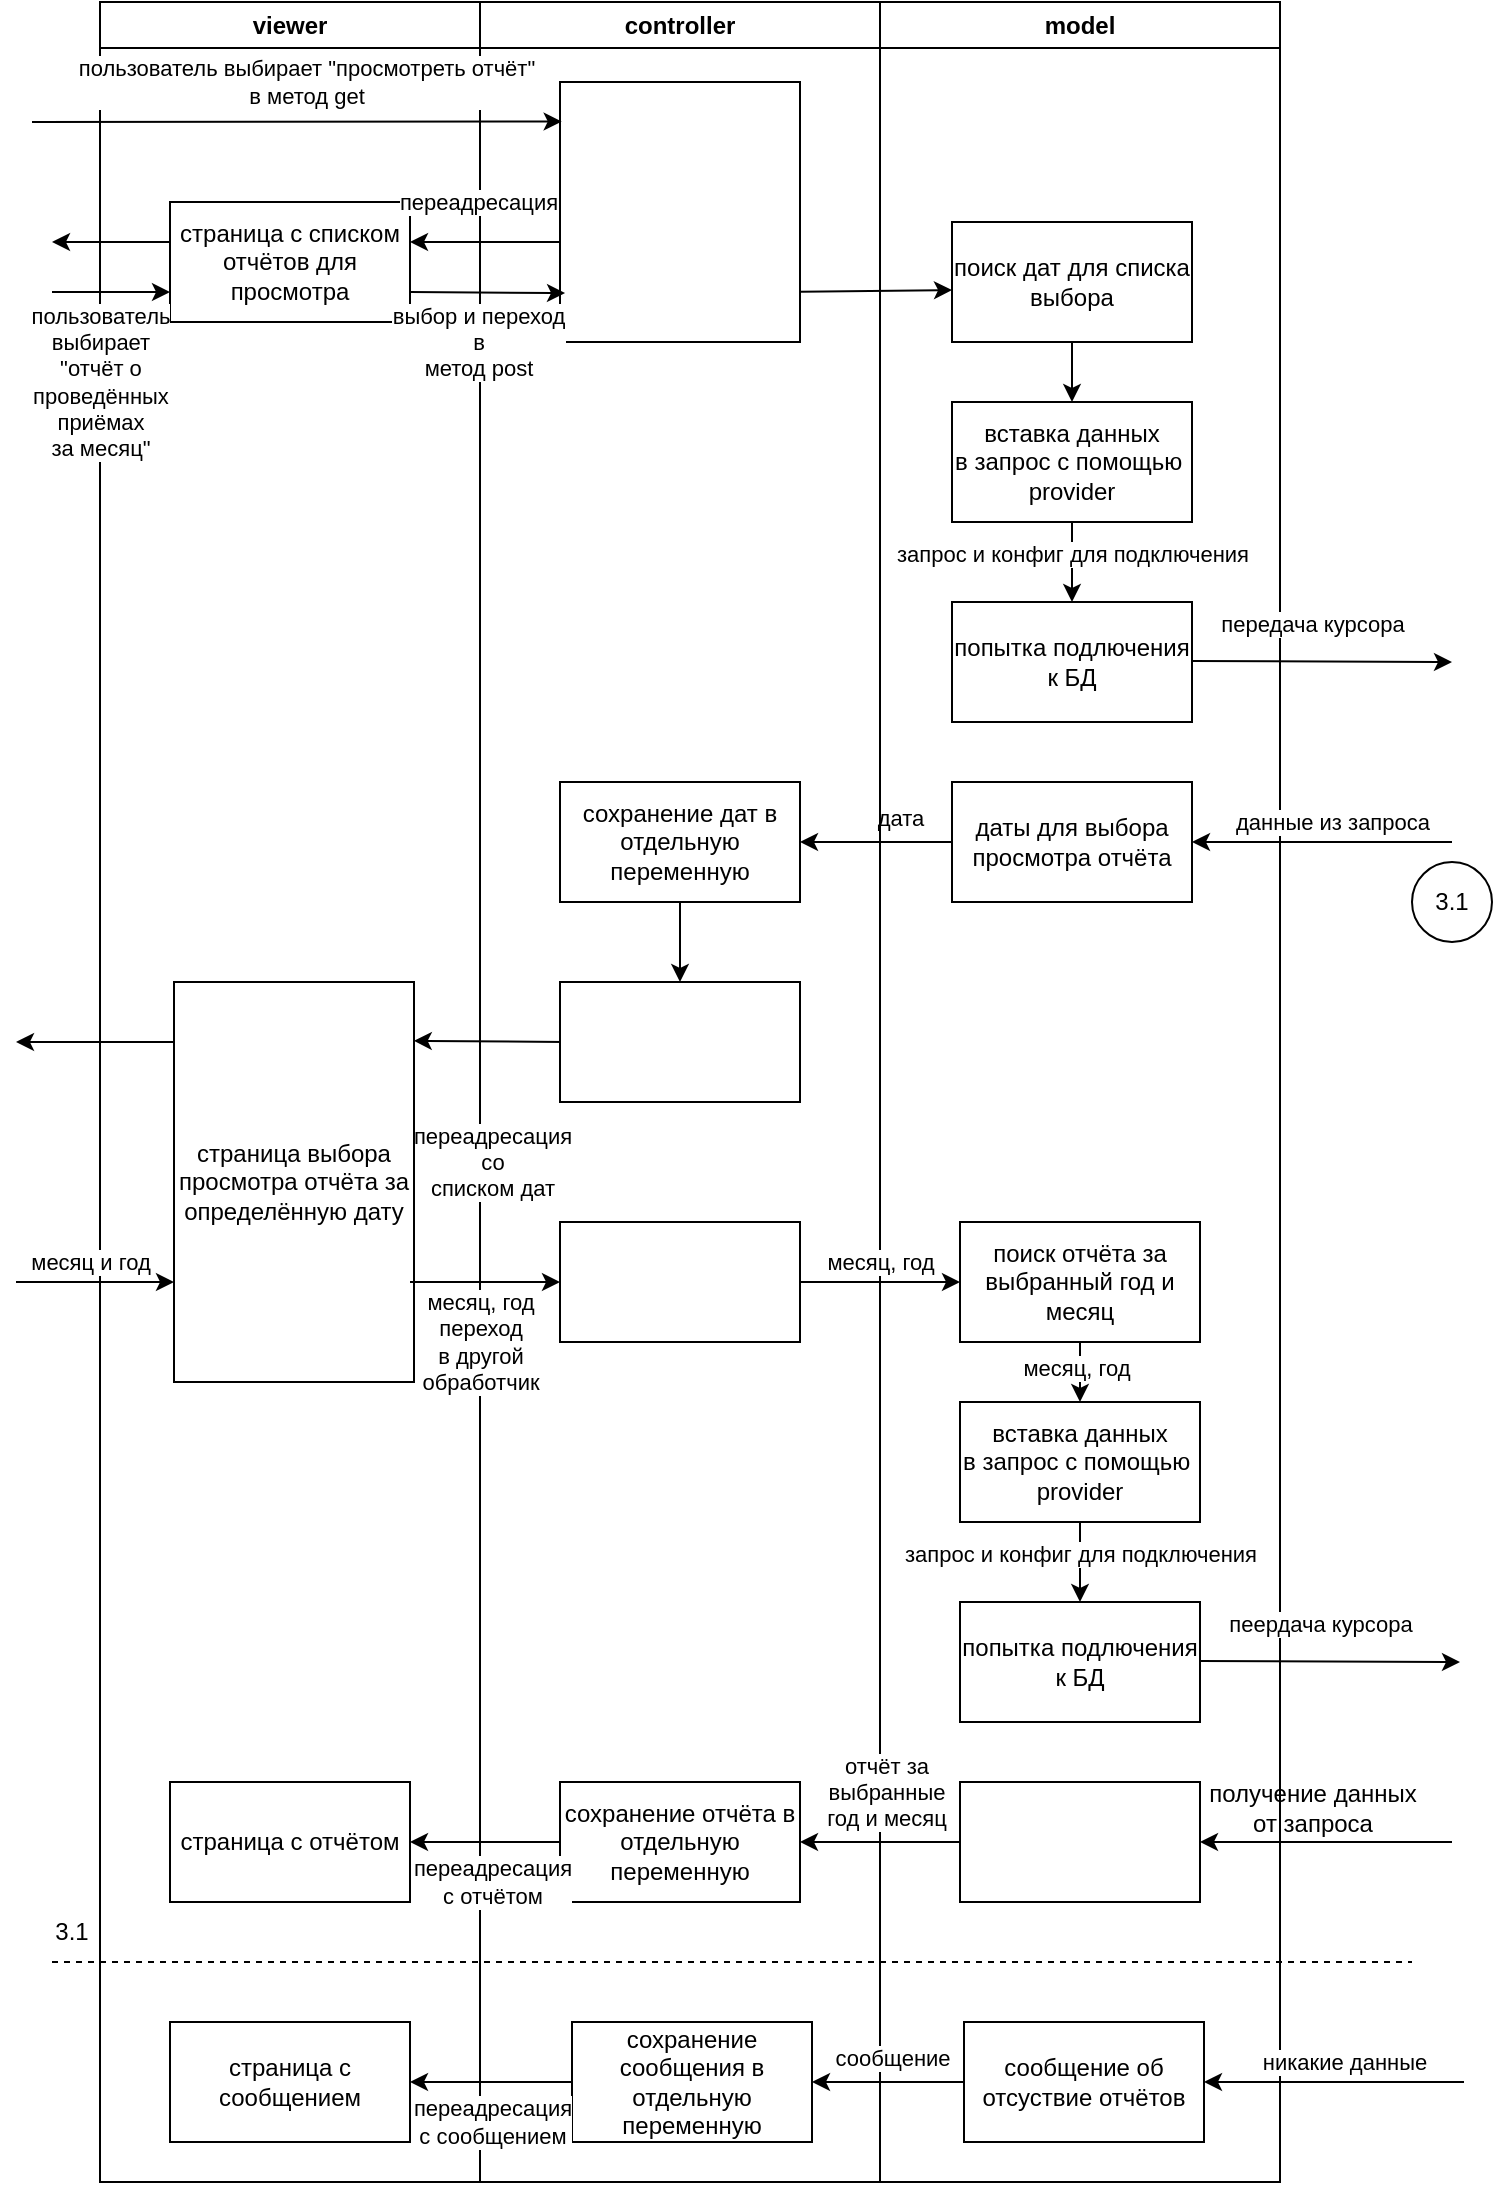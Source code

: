 <mxfile version="24.7.17">
  <diagram name="Страница — 1" id="LdLTfj-lvgIok6_mSB-F">
    <mxGraphModel dx="1290" dy="621" grid="1" gridSize="10" guides="1" tooltips="1" connect="1" arrows="1" fold="1" page="1" pageScale="1" pageWidth="827" pageHeight="1169" math="0" shadow="0">
      <root>
        <mxCell id="0" />
        <mxCell id="1" parent="0" />
        <mxCell id="dShI-NDeYbhsRi0nDRg--1" value="controller" style="swimlane;whiteSpace=wrap;html=1;" vertex="1" parent="1">
          <mxGeometry x="294" y="60" width="200" height="1090" as="geometry" />
        </mxCell>
        <mxCell id="dShI-NDeYbhsRi0nDRg--2" value="viewer" style="swimlane;whiteSpace=wrap;html=1;" vertex="1" parent="dShI-NDeYbhsRi0nDRg--1">
          <mxGeometry x="-190" width="190" height="1090" as="geometry" />
        </mxCell>
        <mxCell id="dShI-NDeYbhsRi0nDRg--3" value="страница с списком отчётов для просмотра" style="rounded=0;whiteSpace=wrap;html=1;" vertex="1" parent="dShI-NDeYbhsRi0nDRg--2">
          <mxGeometry x="35" y="100" width="120" height="60" as="geometry" />
        </mxCell>
        <mxCell id="dShI-NDeYbhsRi0nDRg--4" value="" style="endArrow=classic;html=1;rounded=0;entryX=1;entryY=0.5;entryDx=0;entryDy=0;" edge="1" parent="dShI-NDeYbhsRi0nDRg--2">
          <mxGeometry width="50" height="50" relative="1" as="geometry">
            <mxPoint x="236" y="120" as="sourcePoint" />
            <mxPoint x="155" y="120" as="targetPoint" />
          </mxGeometry>
        </mxCell>
        <mxCell id="dShI-NDeYbhsRi0nDRg--5" value="переадресация" style="edgeLabel;html=1;align=center;verticalAlign=middle;resizable=0;points=[];" vertex="1" connectable="0" parent="dShI-NDeYbhsRi0nDRg--4">
          <mxGeometry x="-0.14" y="2" relative="1" as="geometry">
            <mxPoint x="-12" y="-22" as="offset" />
          </mxGeometry>
        </mxCell>
        <mxCell id="dShI-NDeYbhsRi0nDRg--6" value="" style="endArrow=classic;html=1;rounded=0;" edge="1" parent="dShI-NDeYbhsRi0nDRg--2">
          <mxGeometry width="50" height="50" relative="1" as="geometry">
            <mxPoint x="35" y="120" as="sourcePoint" />
            <mxPoint x="-24" y="120" as="targetPoint" />
          </mxGeometry>
        </mxCell>
        <mxCell id="dShI-NDeYbhsRi0nDRg--16" value="" style="endArrow=classic;html=1;rounded=0;exitX=0;exitY=0.5;exitDx=0;exitDy=0;entryX=0.999;entryY=0.147;entryDx=0;entryDy=0;entryPerimeter=0;" edge="1" parent="dShI-NDeYbhsRi0nDRg--2" target="dShI-NDeYbhsRi0nDRg--7">
          <mxGeometry width="50" height="50" relative="1" as="geometry">
            <mxPoint x="232" y="520" as="sourcePoint" />
            <mxPoint x="158" y="518" as="targetPoint" />
          </mxGeometry>
        </mxCell>
        <mxCell id="dShI-NDeYbhsRi0nDRg--17" value="переадресация &lt;br&gt;со &lt;br&gt;списком дат" style="edgeLabel;html=1;align=center;verticalAlign=middle;resizable=0;points=[];" vertex="1" connectable="0" parent="dShI-NDeYbhsRi0nDRg--16">
          <mxGeometry x="0.327" y="-2" relative="1" as="geometry">
            <mxPoint x="14" y="62" as="offset" />
          </mxGeometry>
        </mxCell>
        <mxCell id="dShI-NDeYbhsRi0nDRg--7" value="страница выбора просмотра отчёта за определённую дату" style="rounded=0;whiteSpace=wrap;html=1;" vertex="1" parent="dShI-NDeYbhsRi0nDRg--2">
          <mxGeometry x="37" y="490" width="120" height="200" as="geometry" />
        </mxCell>
        <mxCell id="dShI-NDeYbhsRi0nDRg--8" value="" style="endArrow=classic;html=1;rounded=0;" edge="1" parent="dShI-NDeYbhsRi0nDRg--2">
          <mxGeometry width="50" height="50" relative="1" as="geometry">
            <mxPoint x="37" y="520" as="sourcePoint" />
            <mxPoint x="-42" y="520" as="targetPoint" />
          </mxGeometry>
        </mxCell>
        <mxCell id="dShI-NDeYbhsRi0nDRg--86" value="" style="endArrow=classic;html=1;rounded=0;entryX=0;entryY=0.75;entryDx=0;entryDy=0;" edge="1" parent="dShI-NDeYbhsRi0nDRg--2" target="dShI-NDeYbhsRi0nDRg--7">
          <mxGeometry width="50" height="50" relative="1" as="geometry">
            <mxPoint x="-42" y="640" as="sourcePoint" />
            <mxPoint x="268" y="690" as="targetPoint" />
          </mxGeometry>
        </mxCell>
        <mxCell id="dShI-NDeYbhsRi0nDRg--87" value="месяц и год" style="edgeLabel;html=1;align=center;verticalAlign=middle;resizable=0;points=[];" vertex="1" connectable="0" parent="dShI-NDeYbhsRi0nDRg--86">
          <mxGeometry x="-0.38" relative="1" as="geometry">
            <mxPoint x="12" y="-10" as="offset" />
          </mxGeometry>
        </mxCell>
        <mxCell id="dShI-NDeYbhsRi0nDRg--125" value="страница с отчётом" style="rounded=0;whiteSpace=wrap;html=1;" vertex="1" parent="dShI-NDeYbhsRi0nDRg--2">
          <mxGeometry x="35" y="890" width="120" height="60" as="geometry" />
        </mxCell>
        <mxCell id="dShI-NDeYbhsRi0nDRg--137" value="страница с сообщением" style="rounded=0;whiteSpace=wrap;html=1;" vertex="1" parent="dShI-NDeYbhsRi0nDRg--2">
          <mxGeometry x="35" y="1010" width="120" height="60" as="geometry" />
        </mxCell>
        <mxCell id="dShI-NDeYbhsRi0nDRg--18" value="" style="endArrow=classic;html=1;rounded=0;exitX=0.5;exitY=1;exitDx=0;exitDy=0;" edge="1" parent="dShI-NDeYbhsRi0nDRg--1" source="dShI-NDeYbhsRi0nDRg--15">
          <mxGeometry width="50" height="50" relative="1" as="geometry">
            <mxPoint x="126" y="730" as="sourcePoint" />
            <mxPoint x="100" y="490" as="targetPoint" />
          </mxGeometry>
        </mxCell>
        <mxCell id="dShI-NDeYbhsRi0nDRg--20" value="" style="rounded=0;whiteSpace=wrap;html=1;" vertex="1" parent="dShI-NDeYbhsRi0nDRg--1">
          <mxGeometry x="40" y="40" width="120" height="130" as="geometry" />
        </mxCell>
        <mxCell id="dShI-NDeYbhsRi0nDRg--21" value="" style="endArrow=classic;html=1;rounded=0;exitX=1;exitY=0.75;exitDx=0;exitDy=0;entryX=0.021;entryY=0.812;entryDx=0;entryDy=0;entryPerimeter=0;" edge="1" parent="dShI-NDeYbhsRi0nDRg--1" source="dShI-NDeYbhsRi0nDRg--3" target="dShI-NDeYbhsRi0nDRg--20">
          <mxGeometry width="50" height="50" relative="1" as="geometry">
            <mxPoint x="76" y="200" as="sourcePoint" />
            <mxPoint x="46" y="145" as="targetPoint" />
          </mxGeometry>
        </mxCell>
        <mxCell id="dShI-NDeYbhsRi0nDRg--22" value="выбор и переход &lt;br&gt;в &lt;br&gt;метод post" style="edgeLabel;html=1;align=center;verticalAlign=middle;resizable=0;points=[];" vertex="1" connectable="0" parent="dShI-NDeYbhsRi0nDRg--21">
          <mxGeometry x="-0.54" y="-1" relative="1" as="geometry">
            <mxPoint x="16" y="24" as="offset" />
          </mxGeometry>
        </mxCell>
        <mxCell id="dShI-NDeYbhsRi0nDRg--84" value="" style="endArrow=classic;html=1;rounded=0;exitX=0;exitY=0.5;exitDx=0;exitDy=0;entryX=1;entryY=0.5;entryDx=0;entryDy=0;" edge="1" parent="dShI-NDeYbhsRi0nDRg--1" target="dShI-NDeYbhsRi0nDRg--15">
          <mxGeometry width="50" height="50" relative="1" as="geometry">
            <mxPoint x="236" y="420" as="sourcePoint" />
            <mxPoint x="176" y="370" as="targetPoint" />
          </mxGeometry>
        </mxCell>
        <mxCell id="dShI-NDeYbhsRi0nDRg--85" value="дата" style="edgeLabel;html=1;align=center;verticalAlign=middle;resizable=0;points=[];" vertex="1" connectable="0" parent="dShI-NDeYbhsRi0nDRg--84">
          <mxGeometry x="0.324" relative="1" as="geometry">
            <mxPoint x="24" y="-12" as="offset" />
          </mxGeometry>
        </mxCell>
        <mxCell id="dShI-NDeYbhsRi0nDRg--15" value="сохранение дат в отдельную переменную" style="rounded=0;whiteSpace=wrap;html=1;" vertex="1" parent="dShI-NDeYbhsRi0nDRg--1">
          <mxGeometry x="40" y="390" width="120" height="60" as="geometry" />
        </mxCell>
        <mxCell id="dShI-NDeYbhsRi0nDRg--106" value="" style="rounded=0;whiteSpace=wrap;html=1;" vertex="1" parent="dShI-NDeYbhsRi0nDRg--1">
          <mxGeometry x="40" y="490" width="120" height="60" as="geometry" />
        </mxCell>
        <mxCell id="dShI-NDeYbhsRi0nDRg--9" value="" style="endArrow=classic;html=1;rounded=0;entryX=0;entryY=0.5;entryDx=0;entryDy=0;" edge="1" parent="dShI-NDeYbhsRi0nDRg--1" target="dShI-NDeYbhsRi0nDRg--107">
          <mxGeometry width="50" height="50" relative="1" as="geometry">
            <mxPoint x="-35" y="640" as="sourcePoint" />
            <mxPoint x="36" y="640" as="targetPoint" />
          </mxGeometry>
        </mxCell>
        <mxCell id="dShI-NDeYbhsRi0nDRg--10" value="месяц, год &lt;br&gt;переход&lt;br&gt;в другой &lt;br&gt;обработчик" style="edgeLabel;html=1;align=center;verticalAlign=middle;resizable=0;points=[];" vertex="1" connectable="0" parent="dShI-NDeYbhsRi0nDRg--9">
          <mxGeometry x="-0.095" y="1" relative="1" as="geometry">
            <mxPoint x="1" y="31" as="offset" />
          </mxGeometry>
        </mxCell>
        <mxCell id="dShI-NDeYbhsRi0nDRg--107" value="" style="rounded=0;whiteSpace=wrap;html=1;" vertex="1" parent="dShI-NDeYbhsRi0nDRg--1">
          <mxGeometry x="40" y="610" width="120" height="60" as="geometry" />
        </mxCell>
        <mxCell id="dShI-NDeYbhsRi0nDRg--122" value="сохранение отчёта в отдельную переменную" style="rounded=0;whiteSpace=wrap;html=1;" vertex="1" parent="dShI-NDeYbhsRi0nDRg--1">
          <mxGeometry x="40" y="890" width="120" height="60" as="geometry" />
        </mxCell>
        <mxCell id="dShI-NDeYbhsRi0nDRg--126" value="" style="endArrow=classic;html=1;rounded=0;entryX=1;entryY=0.5;entryDx=0;entryDy=0;" edge="1" parent="dShI-NDeYbhsRi0nDRg--1" source="dShI-NDeYbhsRi0nDRg--122" target="dShI-NDeYbhsRi0nDRg--125">
          <mxGeometry width="50" height="50" relative="1" as="geometry">
            <mxPoint x="166" y="970" as="sourcePoint" />
            <mxPoint x="216" y="920" as="targetPoint" />
          </mxGeometry>
        </mxCell>
        <mxCell id="dShI-NDeYbhsRi0nDRg--127" value="переадресация &lt;br&gt;с отчётом" style="edgeLabel;html=1;align=center;verticalAlign=middle;resizable=0;points=[];" vertex="1" connectable="0" parent="dShI-NDeYbhsRi0nDRg--126">
          <mxGeometry x="-0.353" relative="1" as="geometry">
            <mxPoint x="-10" y="20" as="offset" />
          </mxGeometry>
        </mxCell>
        <mxCell id="dShI-NDeYbhsRi0nDRg--31" value="model" style="swimlane;whiteSpace=wrap;html=1;" vertex="1" parent="1">
          <mxGeometry x="494" y="60" width="200" height="1090" as="geometry" />
        </mxCell>
        <mxCell id="dShI-NDeYbhsRi0nDRg--32" style="edgeStyle=orthogonalEdgeStyle;rounded=0;orthogonalLoop=1;jettySize=auto;html=1;exitX=0.5;exitY=1;exitDx=0;exitDy=0;entryX=0.5;entryY=0;entryDx=0;entryDy=0;" edge="1" parent="dShI-NDeYbhsRi0nDRg--31" source="dShI-NDeYbhsRi0nDRg--33" target="dShI-NDeYbhsRi0nDRg--34">
          <mxGeometry relative="1" as="geometry" />
        </mxCell>
        <mxCell id="dShI-NDeYbhsRi0nDRg--33" value="поиск дат для списка выбора" style="rounded=0;whiteSpace=wrap;html=1;" vertex="1" parent="dShI-NDeYbhsRi0nDRg--31">
          <mxGeometry x="36" y="110" width="120" height="60" as="geometry" />
        </mxCell>
        <mxCell id="dShI-NDeYbhsRi0nDRg--34" value="вставка данных&lt;br&gt;в запрос с помощью&amp;nbsp;&lt;br&gt;provider" style="rounded=0;whiteSpace=wrap;html=1;" vertex="1" parent="dShI-NDeYbhsRi0nDRg--31">
          <mxGeometry x="36" y="200" width="120" height="60" as="geometry" />
        </mxCell>
        <mxCell id="dShI-NDeYbhsRi0nDRg--35" value="попытка подлючения&lt;br&gt;к БД" style="rounded=0;whiteSpace=wrap;html=1;" vertex="1" parent="dShI-NDeYbhsRi0nDRg--31">
          <mxGeometry x="36" y="300" width="120" height="60" as="geometry" />
        </mxCell>
        <mxCell id="dShI-NDeYbhsRi0nDRg--36" value="" style="endArrow=classic;html=1;rounded=0;exitX=0.5;exitY=1;exitDx=0;exitDy=0;" edge="1" parent="dShI-NDeYbhsRi0nDRg--31" source="dShI-NDeYbhsRi0nDRg--34" target="dShI-NDeYbhsRi0nDRg--35">
          <mxGeometry width="50" height="50" relative="1" as="geometry">
            <mxPoint x="-134" y="230" as="sourcePoint" />
            <mxPoint x="-84" y="180" as="targetPoint" />
          </mxGeometry>
        </mxCell>
        <mxCell id="dShI-NDeYbhsRi0nDRg--37" value="запрос и конфиг для подключения" style="edgeLabel;html=1;align=center;verticalAlign=middle;resizable=0;points=[];" vertex="1" connectable="0" parent="dShI-NDeYbhsRi0nDRg--36">
          <mxGeometry x="-0.133" relative="1" as="geometry">
            <mxPoint y="-2" as="offset" />
          </mxGeometry>
        </mxCell>
        <mxCell id="dShI-NDeYbhsRi0nDRg--38" value="" style="endArrow=classic;html=1;rounded=0;" edge="1" parent="dShI-NDeYbhsRi0nDRg--31">
          <mxGeometry width="50" height="50" relative="1" as="geometry">
            <mxPoint x="156" y="329.5" as="sourcePoint" />
            <mxPoint x="286" y="330" as="targetPoint" />
          </mxGeometry>
        </mxCell>
        <mxCell id="dShI-NDeYbhsRi0nDRg--39" value="передача курсора" style="edgeLabel;html=1;align=center;verticalAlign=middle;resizable=0;points=[];" vertex="1" connectable="0" parent="dShI-NDeYbhsRi0nDRg--38">
          <mxGeometry x="0.262" y="1" relative="1" as="geometry">
            <mxPoint x="-22" y="-18" as="offset" />
          </mxGeometry>
        </mxCell>
        <mxCell id="dShI-NDeYbhsRi0nDRg--40" value="" style="endArrow=classic;html=1;rounded=0;exitX=1.002;exitY=0.807;exitDx=0;exitDy=0;exitPerimeter=0;" edge="1" parent="dShI-NDeYbhsRi0nDRg--31" source="dShI-NDeYbhsRi0nDRg--20">
          <mxGeometry width="50" height="50" relative="1" as="geometry">
            <mxPoint x="-64" y="144" as="sourcePoint" />
            <mxPoint x="36" y="144" as="targetPoint" />
          </mxGeometry>
        </mxCell>
        <mxCell id="dShI-NDeYbhsRi0nDRg--41" value="даты для выбора просмотра отчёта" style="rounded=0;whiteSpace=wrap;html=1;" vertex="1" parent="dShI-NDeYbhsRi0nDRg--31">
          <mxGeometry x="36" y="390" width="120" height="60" as="geometry" />
        </mxCell>
        <mxCell id="dShI-NDeYbhsRi0nDRg--108" value="поиск отчёта за выбранный год и месяц" style="rounded=0;whiteSpace=wrap;html=1;" vertex="1" parent="dShI-NDeYbhsRi0nDRg--31">
          <mxGeometry x="40" y="610" width="120" height="60" as="geometry" />
        </mxCell>
        <mxCell id="dShI-NDeYbhsRi0nDRg--110" value="вставка данных&lt;br&gt;в запрос с помощью&amp;nbsp;&lt;br&gt;provider" style="rounded=0;whiteSpace=wrap;html=1;" vertex="1" parent="dShI-NDeYbhsRi0nDRg--31">
          <mxGeometry x="40" y="700" width="120" height="60" as="geometry" />
        </mxCell>
        <mxCell id="dShI-NDeYbhsRi0nDRg--111" value="попытка подлючения&lt;br&gt;к БД" style="rounded=0;whiteSpace=wrap;html=1;" vertex="1" parent="dShI-NDeYbhsRi0nDRg--31">
          <mxGeometry x="40" y="800" width="120" height="60" as="geometry" />
        </mxCell>
        <mxCell id="dShI-NDeYbhsRi0nDRg--112" value="" style="endArrow=classic;html=1;rounded=0;exitX=0.5;exitY=1;exitDx=0;exitDy=0;" edge="1" parent="dShI-NDeYbhsRi0nDRg--31" source="dShI-NDeYbhsRi0nDRg--110" target="dShI-NDeYbhsRi0nDRg--111">
          <mxGeometry width="50" height="50" relative="1" as="geometry">
            <mxPoint x="-130" y="730" as="sourcePoint" />
            <mxPoint x="-80" y="680" as="targetPoint" />
          </mxGeometry>
        </mxCell>
        <mxCell id="dShI-NDeYbhsRi0nDRg--113" value="запрос и конфиг для подключения" style="edgeLabel;html=1;align=center;verticalAlign=middle;resizable=0;points=[];" vertex="1" connectable="0" parent="dShI-NDeYbhsRi0nDRg--112">
          <mxGeometry x="-0.133" relative="1" as="geometry">
            <mxPoint y="-2" as="offset" />
          </mxGeometry>
        </mxCell>
        <mxCell id="dShI-NDeYbhsRi0nDRg--114" value="" style="endArrow=classic;html=1;rounded=0;" edge="1" parent="dShI-NDeYbhsRi0nDRg--31">
          <mxGeometry width="50" height="50" relative="1" as="geometry">
            <mxPoint x="160" y="829.5" as="sourcePoint" />
            <mxPoint x="290" y="830" as="targetPoint" />
          </mxGeometry>
        </mxCell>
        <mxCell id="dShI-NDeYbhsRi0nDRg--115" value="пеердача курсора" style="edgeLabel;html=1;align=center;verticalAlign=middle;resizable=0;points=[];" vertex="1" connectable="0" parent="dShI-NDeYbhsRi0nDRg--114">
          <mxGeometry x="0.262" y="1" relative="1" as="geometry">
            <mxPoint x="-22" y="-18" as="offset" />
          </mxGeometry>
        </mxCell>
        <mxCell id="dShI-NDeYbhsRi0nDRg--116" value="" style="endArrow=classic;html=1;rounded=0;exitX=0.5;exitY=1;exitDx=0;exitDy=0;" edge="1" parent="dShI-NDeYbhsRi0nDRg--31" source="dShI-NDeYbhsRi0nDRg--108" target="dShI-NDeYbhsRi0nDRg--110">
          <mxGeometry width="50" height="50" relative="1" as="geometry">
            <mxPoint x="-34" y="760" as="sourcePoint" />
            <mxPoint x="16" y="710" as="targetPoint" />
          </mxGeometry>
        </mxCell>
        <mxCell id="dShI-NDeYbhsRi0nDRg--118" value="месяц, год" style="edgeLabel;html=1;align=center;verticalAlign=middle;resizable=0;points=[];" vertex="1" connectable="0" parent="dShI-NDeYbhsRi0nDRg--116">
          <mxGeometry x="-0.177" y="-2" relative="1" as="geometry">
            <mxPoint as="offset" />
          </mxGeometry>
        </mxCell>
        <mxCell id="dShI-NDeYbhsRi0nDRg--119" value="" style="rounded=0;whiteSpace=wrap;html=1;" vertex="1" parent="dShI-NDeYbhsRi0nDRg--31">
          <mxGeometry x="40" y="890" width="120" height="60" as="geometry" />
        </mxCell>
        <mxCell id="dShI-NDeYbhsRi0nDRg--131" value="" style="endArrow=classic;html=1;rounded=0;exitX=0;exitY=0.5;exitDx=0;exitDy=0;entryX=1;entryY=0.5;entryDx=0;entryDy=0;" edge="1" parent="dShI-NDeYbhsRi0nDRg--31" target="dShI-NDeYbhsRi0nDRg--133">
          <mxGeometry width="50" height="50" relative="1" as="geometry">
            <mxPoint x="42" y="1040" as="sourcePoint" />
            <mxPoint x="-18" y="990" as="targetPoint" />
          </mxGeometry>
        </mxCell>
        <mxCell id="dShI-NDeYbhsRi0nDRg--132" value="сообщение" style="edgeLabel;html=1;align=center;verticalAlign=middle;resizable=0;points=[];" vertex="1" connectable="0" parent="dShI-NDeYbhsRi0nDRg--131">
          <mxGeometry x="0.324" relative="1" as="geometry">
            <mxPoint x="14" y="-12" as="offset" />
          </mxGeometry>
        </mxCell>
        <mxCell id="dShI-NDeYbhsRi0nDRg--135" value="" style="endArrow=classic;html=1;rounded=0;entryX=1;entryY=0.5;entryDx=0;entryDy=0;" edge="1" parent="dShI-NDeYbhsRi0nDRg--31" target="dShI-NDeYbhsRi0nDRg--134">
          <mxGeometry width="50" height="50" relative="1" as="geometry">
            <mxPoint x="292" y="1040" as="sourcePoint" />
            <mxPoint x="-58" y="1030" as="targetPoint" />
          </mxGeometry>
        </mxCell>
        <mxCell id="dShI-NDeYbhsRi0nDRg--136" value="никакие данные" style="edgeLabel;html=1;align=center;verticalAlign=middle;resizable=0;points=[];" vertex="1" connectable="0" parent="dShI-NDeYbhsRi0nDRg--135">
          <mxGeometry x="-0.186" y="-2" relative="1" as="geometry">
            <mxPoint x="-7" y="-8" as="offset" />
          </mxGeometry>
        </mxCell>
        <mxCell id="dShI-NDeYbhsRi0nDRg--133" value="сохранение сообщения в отдельную переменную" style="rounded=0;whiteSpace=wrap;html=1;" vertex="1" parent="dShI-NDeYbhsRi0nDRg--31">
          <mxGeometry x="-154" y="1010" width="120" height="60" as="geometry" />
        </mxCell>
        <mxCell id="dShI-NDeYbhsRi0nDRg--134" value="сообщение об отсуствие отчётов" style="rounded=0;whiteSpace=wrap;html=1;" vertex="1" parent="dShI-NDeYbhsRi0nDRg--31">
          <mxGeometry x="42" y="1010" width="120" height="60" as="geometry" />
        </mxCell>
        <mxCell id="dShI-NDeYbhsRi0nDRg--78" value="" style="endArrow=classic;html=1;rounded=0;entryX=0.007;entryY=0.152;entryDx=0;entryDy=0;entryPerimeter=0;" edge="1" parent="1" target="dShI-NDeYbhsRi0nDRg--20">
          <mxGeometry width="50" height="50" relative="1" as="geometry">
            <mxPoint x="70" y="120" as="sourcePoint" />
            <mxPoint x="330" y="120" as="targetPoint" />
          </mxGeometry>
        </mxCell>
        <mxCell id="dShI-NDeYbhsRi0nDRg--79" value="пользователь выбирает &quot;просмотреть отчёт&quot; &lt;br&gt;в метод get" style="edgeLabel;html=1;align=center;verticalAlign=middle;resizable=0;points=[];" vertex="1" connectable="0" parent="dShI-NDeYbhsRi0nDRg--78">
          <mxGeometry x="0.176" y="-3" relative="1" as="geometry">
            <mxPoint x="-19" y="-23" as="offset" />
          </mxGeometry>
        </mxCell>
        <mxCell id="dShI-NDeYbhsRi0nDRg--80" value="" style="endArrow=classic;html=1;rounded=0;entryX=0;entryY=0.75;entryDx=0;entryDy=0;" edge="1" parent="1" target="dShI-NDeYbhsRi0nDRg--3">
          <mxGeometry width="50" height="50" relative="1" as="geometry">
            <mxPoint x="80" y="205" as="sourcePoint" />
            <mxPoint x="390" y="210" as="targetPoint" />
          </mxGeometry>
        </mxCell>
        <mxCell id="dShI-NDeYbhsRi0nDRg--81" value="пользователь &lt;br&gt;выбирает &lt;br&gt;&quot;отчёт о &lt;br&gt;проведённых &lt;br&gt;приёмах &lt;br&gt;за месяц&quot;" style="edgeLabel;html=1;align=center;verticalAlign=middle;resizable=0;points=[];" vertex="1" connectable="0" parent="dShI-NDeYbhsRi0nDRg--80">
          <mxGeometry x="0.144" relative="1" as="geometry">
            <mxPoint x="-10" y="45" as="offset" />
          </mxGeometry>
        </mxCell>
        <mxCell id="dShI-NDeYbhsRi0nDRg--82" value="" style="endArrow=classic;html=1;rounded=0;entryX=1;entryY=0.5;entryDx=0;entryDy=0;" edge="1" parent="1" target="dShI-NDeYbhsRi0nDRg--41">
          <mxGeometry width="50" height="50" relative="1" as="geometry">
            <mxPoint x="780" y="480" as="sourcePoint" />
            <mxPoint x="430" y="470" as="targetPoint" />
          </mxGeometry>
        </mxCell>
        <mxCell id="dShI-NDeYbhsRi0nDRg--83" value="данные из запроса" style="edgeLabel;html=1;align=center;verticalAlign=middle;resizable=0;points=[];" vertex="1" connectable="0" parent="dShI-NDeYbhsRi0nDRg--82">
          <mxGeometry x="-0.186" y="-2" relative="1" as="geometry">
            <mxPoint x="-7" y="-8" as="offset" />
          </mxGeometry>
        </mxCell>
        <mxCell id="dShI-NDeYbhsRi0nDRg--109" value="" style="endArrow=classic;html=1;rounded=0;exitX=1;exitY=0.5;exitDx=0;exitDy=0;entryX=0;entryY=0.5;entryDx=0;entryDy=0;" edge="1" parent="1" source="dShI-NDeYbhsRi0nDRg--107" target="dShI-NDeYbhsRi0nDRg--108">
          <mxGeometry width="50" height="50" relative="1" as="geometry">
            <mxPoint x="360" y="820" as="sourcePoint" />
            <mxPoint x="410" y="770" as="targetPoint" />
          </mxGeometry>
        </mxCell>
        <mxCell id="dShI-NDeYbhsRi0nDRg--117" value="месяц, год" style="edgeLabel;html=1;align=center;verticalAlign=middle;resizable=0;points=[];" vertex="1" connectable="0" parent="dShI-NDeYbhsRi0nDRg--109">
          <mxGeometry x="-0.452" y="-1" relative="1" as="geometry">
            <mxPoint x="18" y="-11" as="offset" />
          </mxGeometry>
        </mxCell>
        <mxCell id="dShI-NDeYbhsRi0nDRg--120" value="" style="endArrow=classic;html=1;rounded=0;entryX=1;entryY=0.5;entryDx=0;entryDy=0;" edge="1" parent="1" target="dShI-NDeYbhsRi0nDRg--119">
          <mxGeometry width="50" height="50" relative="1" as="geometry">
            <mxPoint x="780" y="980" as="sourcePoint" />
            <mxPoint x="510" y="910" as="targetPoint" />
          </mxGeometry>
        </mxCell>
        <mxCell id="dShI-NDeYbhsRi0nDRg--121" value="получение данных &lt;br&gt;от запроса" style="text;html=1;align=center;verticalAlign=middle;resizable=0;points=[];autosize=1;strokeColor=none;fillColor=none;" vertex="1" parent="1">
          <mxGeometry x="645" y="943" width="130" height="40" as="geometry" />
        </mxCell>
        <mxCell id="dShI-NDeYbhsRi0nDRg--123" value="" style="endArrow=classic;html=1;rounded=0;entryX=1;entryY=0.5;entryDx=0;entryDy=0;" edge="1" parent="1" source="dShI-NDeYbhsRi0nDRg--119" target="dShI-NDeYbhsRi0nDRg--122">
          <mxGeometry width="50" height="50" relative="1" as="geometry">
            <mxPoint x="460" y="1030" as="sourcePoint" />
            <mxPoint x="510" y="980" as="targetPoint" />
          </mxGeometry>
        </mxCell>
        <mxCell id="dShI-NDeYbhsRi0nDRg--124" value="отчёт за &lt;br&gt;выбранные &lt;br&gt;год и месяц" style="edgeLabel;html=1;align=center;verticalAlign=middle;resizable=0;points=[];" vertex="1" connectable="0" parent="dShI-NDeYbhsRi0nDRg--123">
          <mxGeometry x="-0.307" relative="1" as="geometry">
            <mxPoint x="-10" y="-25" as="offset" />
          </mxGeometry>
        </mxCell>
        <mxCell id="dShI-NDeYbhsRi0nDRg--128" value="" style="endArrow=none;dashed=1;html=1;rounded=0;" edge="1" parent="1">
          <mxGeometry width="50" height="50" relative="1" as="geometry">
            <mxPoint x="80" y="1040" as="sourcePoint" />
            <mxPoint x="760" y="1040" as="targetPoint" />
          </mxGeometry>
        </mxCell>
        <mxCell id="dShI-NDeYbhsRi0nDRg--129" value="3.1" style="text;html=1;align=center;verticalAlign=middle;whiteSpace=wrap;rounded=0;" vertex="1" parent="1">
          <mxGeometry x="60" y="1010" width="60" height="30" as="geometry" />
        </mxCell>
        <mxCell id="dShI-NDeYbhsRi0nDRg--130" value="3.1" style="ellipse;whiteSpace=wrap;html=1;aspect=fixed;" vertex="1" parent="1">
          <mxGeometry x="760" y="490" width="40" height="40" as="geometry" />
        </mxCell>
        <mxCell id="dShI-NDeYbhsRi0nDRg--138" value="" style="endArrow=classic;html=1;rounded=0;exitX=0;exitY=0.5;exitDx=0;exitDy=0;" edge="1" parent="1" source="dShI-NDeYbhsRi0nDRg--133" target="dShI-NDeYbhsRi0nDRg--137">
          <mxGeometry width="50" height="50" relative="1" as="geometry">
            <mxPoint x="420" y="1070" as="sourcePoint" />
            <mxPoint x="470" y="1020" as="targetPoint" />
          </mxGeometry>
        </mxCell>
        <mxCell id="dShI-NDeYbhsRi0nDRg--139" value="переадресация &lt;br&gt;с сообщением" style="edgeLabel;html=1;align=center;verticalAlign=middle;resizable=0;points=[];" vertex="1" connectable="0" parent="dShI-NDeYbhsRi0nDRg--138">
          <mxGeometry x="0.381" y="-1" relative="1" as="geometry">
            <mxPoint x="16" y="21" as="offset" />
          </mxGeometry>
        </mxCell>
      </root>
    </mxGraphModel>
  </diagram>
</mxfile>

